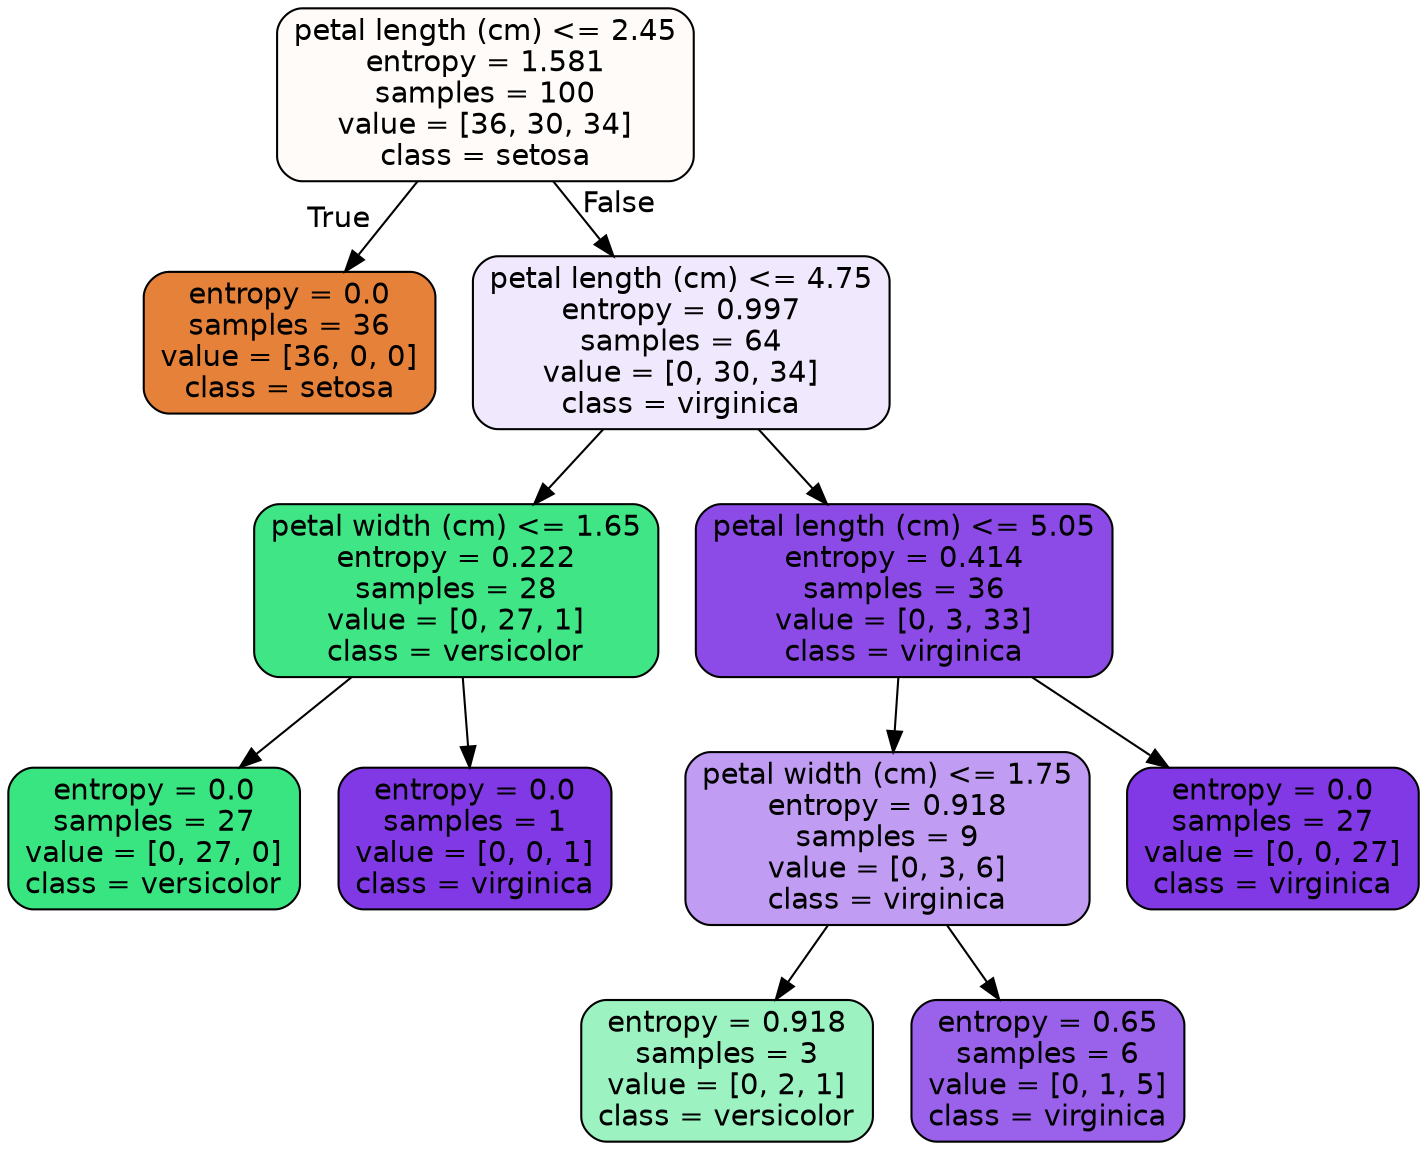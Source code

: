 digraph Tree {
node [shape=box, style="filled, rounded", color="black", fontname=helvetica] ;
edge [fontname=helvetica] ;
0 [label="petal length (cm) <= 2.45\nentropy = 1.581\nsamples = 100\nvalue = [36, 30, 34]\nclass = setosa", fillcolor="#fefbf9"] ;
1 [label="entropy = 0.0\nsamples = 36\nvalue = [36, 0, 0]\nclass = setosa", fillcolor="#e58139"] ;
0 -> 1 [labeldistance=2.5, labelangle=45, headlabel="True"] ;
2 [label="petal length (cm) <= 4.75\nentropy = 0.997\nsamples = 64\nvalue = [0, 30, 34]\nclass = virginica", fillcolor="#f0e8fc"] ;
0 -> 2 [labeldistance=2.5, labelangle=-45, headlabel="False"] ;
3 [label="petal width (cm) <= 1.65\nentropy = 0.222\nsamples = 28\nvalue = [0, 27, 1]\nclass = versicolor", fillcolor="#40e686"] ;
2 -> 3 ;
4 [label="entropy = 0.0\nsamples = 27\nvalue = [0, 27, 0]\nclass = versicolor", fillcolor="#39e581"] ;
3 -> 4 ;
5 [label="entropy = 0.0\nsamples = 1\nvalue = [0, 0, 1]\nclass = virginica", fillcolor="#8139e5"] ;
3 -> 5 ;
6 [label="petal length (cm) <= 5.05\nentropy = 0.414\nsamples = 36\nvalue = [0, 3, 33]\nclass = virginica", fillcolor="#8c4be7"] ;
2 -> 6 ;
7 [label="petal width (cm) <= 1.75\nentropy = 0.918\nsamples = 9\nvalue = [0, 3, 6]\nclass = virginica", fillcolor="#c09cf2"] ;
6 -> 7 ;
8 [label="entropy = 0.918\nsamples = 3\nvalue = [0, 2, 1]\nclass = versicolor", fillcolor="#9cf2c0"] ;
7 -> 8 ;
9 [label="entropy = 0.65\nsamples = 6\nvalue = [0, 1, 5]\nclass = virginica", fillcolor="#9a61ea"] ;
7 -> 9 ;
10 [label="entropy = 0.0\nsamples = 27\nvalue = [0, 0, 27]\nclass = virginica", fillcolor="#8139e5"] ;
6 -> 10 ;
}